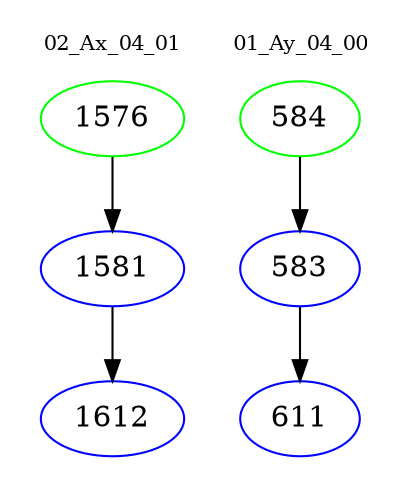 digraph{
subgraph cluster_0 {
color = white
label = "02_Ax_04_01";
fontsize=10;
T0_1576 [label="1576", color="green"]
T0_1576 -> T0_1581 [color="black"]
T0_1581 [label="1581", color="blue"]
T0_1581 -> T0_1612 [color="black"]
T0_1612 [label="1612", color="blue"]
}
subgraph cluster_1 {
color = white
label = "01_Ay_04_00";
fontsize=10;
T1_584 [label="584", color="green"]
T1_584 -> T1_583 [color="black"]
T1_583 [label="583", color="blue"]
T1_583 -> T1_611 [color="black"]
T1_611 [label="611", color="blue"]
}
}
